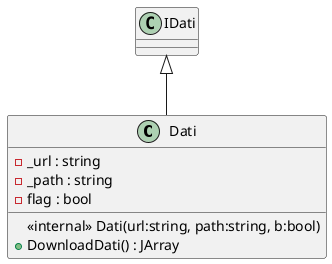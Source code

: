 @startuml
class Dati {
    - _url : string
    - _path : string
    - flag : bool
    <<internal>> Dati(url:string, path:string, b:bool)
    + DownloadDati() : JArray
}
IDati <|-- Dati
@enduml
